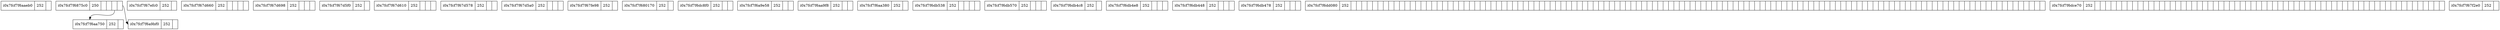 digraph G{
node[shape = record];
i0x7fcf7f6aaeb0[label = "<f0> i0x7fcf7f6aaeb0 | <tag> 252 | <i0x600000000000072>"];
i0x7fcf7f6aa750[label = "<f0> i0x7fcf7f6aa750 | <tag> 252 | <i0x400000000636261>"];
i0x7fcf7f6a9bf0[label = "<f0> i0x7fcf7f6a9bf0 | <tag> 252 | <i0x500000000006564>"];
i0x7fcf7f67efc0[label = "<f0> i0x7fcf7f67efc0 | <tag> 252 | <i0x20000726f6e696d>"];
i0x7fcf7f67d660[label = "<f0> i0x7fcf7f67d660 | <tag> 252 | <i0x65746e696c6d6143> | <i0x6d726f466c616e72> | <i0x7363697361427461> | <i0x700000000000000>"];
i0x7fcf7f67d698[label = "<f0> i0x7fcf7f67d698 | <tag> 252 | <i0xb11bbe9db7e762f5> | <i0xcf54e8b4d6601059> | <i0x700000000000000>"];
i0x7fcf7f67d5f0[label = "<f0> i0x7fcf7f67d5f0 | <tag> 252 | <i0x10062696c647453>"];
i0x7fcf7f67d610[label = "<f0> i0x7fcf7f67d610 | <tag> 252 | <i0x8d1087fc20867246> | <i0x7eef224ce9994209> | <i0x700000000000000>"];
i0x7fcf7f67d578[label = "<f0> i0x7fcf7f67d578 | <tag> 252 | <i0x5f5f62696c647453> | <i0x500000000006367>"];
i0x7fcf7f67d5a0[label = "<f0> i0x7fcf7f67d5a0 | <tag> 252 | <i0xa7745bcb6672767a> | <i0xb6a67c6a410635b2> | <i0x700000000000000>"];
i0x7fcf7f67fe98[label = "<f0> i0x7fcf7f67fe98 | <tag> 252 | <i0x60000000000002e>"];
i0x7fcf7f680170[label = "<f0> i0x7fcf7f680170 | <tag> 252 | <i0x600000000000020>"];
i0x7fcf7f6dc8f0[label = "<f0> i0x7fcf7f6dc8f0 | <tag> 252 | <i0x6564726177726f46> | <i0x2000065706f5264>"];
i0x7fcf7f6a9e58[label = "<f0> i0x7fcf7f6a9e58 | <tag> 252 | <i0x6e697274735f666f> | <i0x600000000000067>"];
i0x7fcf7f6aa9f8[label = "<f0> i0x7fcf7f6aa9f8 | <tag> 252 | <i0x6e697274735f666f> | <i0x600000000000067>"];
i0x7fcf7f6aa380[label = "<f0> i0x7fcf7f6aa380 | <tag> 252 | <i0x60000000000005e>"];
i0x7fcf7f6db538[label = "<f0> i0x7fcf7f6db538 | <tag> 252 | <i0x65746e696c6d6143> | <i0x6d726f466c616e72> | <i0x7363697361427461> | <i0x700000000000000>"];
i0x7fcf7f6db570[label = "<f0> i0x7fcf7f6db570 | <tag> 252 | <i0xb11bbe9db7e762f5> | <i0xcf54e8b4d6601059> | <i0x700000000000000>"];
i0x7fcf7f6db4c8[label = "<f0> i0x7fcf7f6db4c8 | <tag> 252 | <i0x10062696c647453>"];
i0x7fcf7f6db4e8[label = "<f0> i0x7fcf7f6db4e8 | <tag> 252 | <i0x8d1087fc20867246> | <i0x7eef224ce9994209> | <i0x700000000000000>"];
i0x7fcf7f6db448[label = "<f0> i0x7fcf7f6db448 | <tag> 252 | <i0x5f5f62696c647453> | <i0x6564726177726f66> | <i0x2000065706f5264>"];
i0x7fcf7f6db478[label = "<f0> i0x7fcf7f6db478 | <tag> 252 | <i0xaee75a37420f5d55> | <i0x2642f03977973627> | <i0x700000000000000>"];
i0x7fcf7f6dd080[label = "<f0> i0x7fcf7f6dd080 | <tag> 252 | <i0x726f6e696d2e6347> | <i0x6e690a3b3b292820> | <i0x2022636261222067> | <i0x7274735f666f205e> | <i0x2265642220676e69> | <i0x7fcf7f0a3b3b> | <i0xb> | <i0x1700> | <i0x7fcf7f6dd0f0> | <i0x7fcf80557700> | <i0x7fcf80547070> | <i0x7fcf8051fed0> | <i0x9> | <i0x1700> | <i0x7fcf7f6dd120> | <i0x7fcf80557e00> | <i0x7fcf80546ef8> | <i0x7fcf7f6dd180> | <i0x7> | <i0x1700> | <i0x1> | <i0x7fcf80558320> | <i0x7fcf80546f68> | <i0x1> | <i0x3> | <i0x1700> | <i0x1> | <i0x7fcf80557e00> | <i0x7fcf80546ef8> | <i0x7fcf7f6dd180> | <i0x7> | <i0x1700> | <i0x7fcf7f6dd1b0> | <i0x7fcf80557d78> | <i0x7fcf80546ea8> | <i0x1> | <i0x5> | <i0x1700> | <i0x1> | <i0x7fcf7f6f6470> | <i0x7fcf7f6dd1e0> | <i0x1> | <i0x3> | <i0x13fc> | <i0x6f2f62696c647473> | <i0x65706f5f6c6d6163> | <i0x6d2e73726f746172> | <i0x50000000000646c> | <i0xffc> | <i0x6f5f6c6d61636f2f> | <i0x73726f7461726570> | <i0x3000000646c6d2e> | <i0x1700> | <i0x7fcf7f6dd978> | <i0x7fcf7f6f1248> | <i0x7fcf7f6f1298> | <i0x7fcf7f6dd258> | <i0x1b> | <i0x1700> | <i0x7fcf7f6dd5f0> | <i0x7fcf7f6ef190> | <i0x7fcf7f6ef208> | <i0x7fcf7f6dd288> | <i0x17> | <i0x1700> | <i0x7fcf7f6dd2b8> | <i0x7fcf80554670> | <i0x7fcf80554650> | <i0x7fcf7f6e2448> | <i0x13> | <i0x1700> | <i0x7fcf7f6dd2e8> | <i0x7fcf7f6ee9c8> | <i0x7fcf7f6eeab0> | <i0x7fcf7f6df760> | <i0x11> | <i0x1700> | <i0x7fcf7f6ea480> | <i0x7fcf805512e0> | <i0x7fcf80551288> | <i0x7fcf7f6dd318> | <i0xb> | <i0x1700> | <i0x7fcf80551228> | <i0x7fcf7f6eab80> | <i0x7fcf7f6eacc0> | <i0x7fcf7f6dd348> | <i0x9> | <i0x1700> | <i0x7fcf7f6f0948> | <i0x7fcf7f6eda08> | <i0x7fcf7f6edb78> | <i0x7fcf7f6dd378> | <i0x5> | <i0x1700> | <i0x1> | <i0x7fcf7f6dd3a8> | <i0x7fcf7f6dd548> | <i0x1> | <i0x3> | <i0xffc> | <i0x5f5f62696c647473> | <i0x632e676e69727473> | <i0x40000000069746d> | <i0x1700> | <i0x7fcf7f6ddab0> | <i0x7fcf7f6f7058> | <i0x7fcf7f6f1298> | <i0x7fcf7f6dd3f8> | <i0x1b> | <i0x1700> | <i0x7fcf7f6dd7b8> | <i0x7fcf7f6f6f08> | <i0x7fcf7f6ef208> | <i0x7fcf7f6dd428> | <i0x17> | <i0x1700> | <i0x7fcf7f6dd458> | <i0x7fcf80557368> | <i0x7fcf80554650> | <i0x7fcf7f6e25e0> | <i0x13> | <i0x1700> | <i0x7fcf7f6dd488> | <i0x7fcf7f6f6e98> | <i0x7fcf7f6eeab0> | <i0x7fcf7f6df930> | <i0x11> | <i0x700000000000000>"];
i0x7fcf7f6dce70[label = "<f0> i0x7fcf7f6dce70 | <tag> 252 | <i0x726f6e696d2e6347> | <i0x6e690a3b3b292820> | <i0x2022636261222067> | <i0x7274735f666f205e> | <i0x2265642220676e69> | <i0x7fcf800a3b3b> | <i0x7fcf80546f68> | <i0x1> | <i0x3> | <i0x1700> | <i0x1> | <i0x7fcf80546f18> | <i0x7fcf80546ef8> | <i0x7fcf7f6dcef0> | <i0x7> | <i0x1700> | <i0x7fcf7f6dcf20> | <i0x7fcf80546eb8> | <i0x7fcf80546ea8> | <i0x1> | <i0x5> | <i0x1700> | <i0x1> | <i0x7fcf7f6dcf50> | <i0x7fcf7f6dd1e0> | <i0x1> | <i0x3> | <i0xffc> | <i0x706f5f6c6d61636f> | <i0x2e73726f74617265> | <i0x400000000646c6d> | <i0x1700> | <i0x7fcf7f6dcfa0> | <i0x7fcf7f6f7058> | <i0x7fcf7f6f1298> | <i0x7fcf7f6dd3f8> | <i0x1b> | <i0x1700> | <i0x7fcf7f6ddae0> | <i0x7fcf7f7260b8> | <i0x7fcf7f726078> | <i0x7fcf7f6dcfd0> | <i0x19> | <i0x1700> | <i0x7fcf7f6dd000> | <i0x7fcf7f6f6c38> | <i0x7fcf7f6eae38> | <i0x7fcf7f6de260> | <i0x15> | <i0x1700> | <i0x7fcf7f6dd030> | <i0x7fcf7f6f6da8> | <i0x7fcf7f6ed3f8> | <i0x7fcf7f6df5d8> | <i0x11> | <i0x1700> | <i0x7fcf7f6ef790> | <i0x7fcf7f714f68> | <i0x7fcf80547288> | <i0x7fcf7f6dd060> | <i0xf> | <i0x1700> | <i0x7fcf7f6e9b50> | <i0x7fcf7f6f6cb0> | <i0x700000000000000>"];
i0x7fcf7f67f2e0[label = "<f0> i0x7fcf7f67f2e0 | <tag> 252 | <i0x500000000006347>"];
i0x7fcf7f6875c0[label = "<f0> i0x7fcf7f6875c0 | <tag> 250 | <i0x200dea741> | <i0x7> | <i0x7fcf7f6aa750> | <i0x7fcf7f6a9bf0>"];
"i0x7fcf7f6875c0":i0x7fcf7f6aa750 -> "i0x7fcf7f6aa750":f0
"i0x7fcf7f6875c0":i0x7fcf7f6a9bf0 -> "i0x7fcf7f6a9bf0":f0
}
